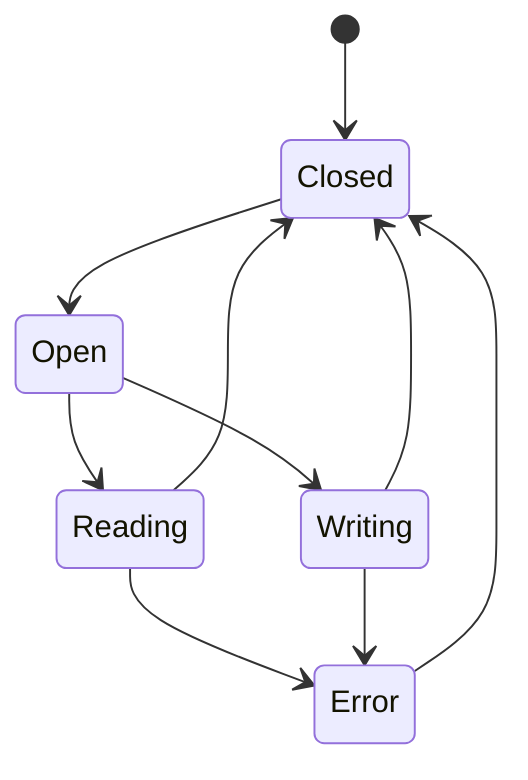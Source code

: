 stateDiagram-v2
    [*] --> Closed
    Closed --> Open
    Open --> Reading
    Open --> Writing
    Reading --> Closed
    Reading --> Error
    Error --> Closed
    Writing --> Closed
    Writing --> Error